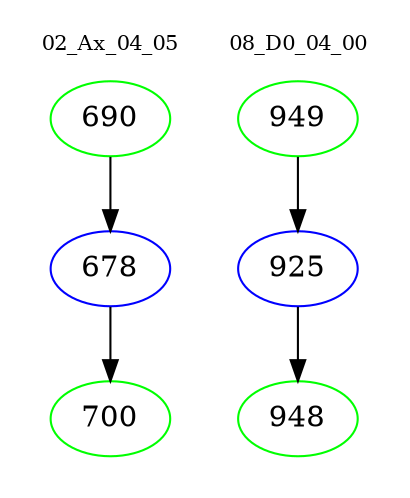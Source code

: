 digraph{
subgraph cluster_0 {
color = white
label = "02_Ax_04_05";
fontsize=10;
T0_690 [label="690", color="green"]
T0_690 -> T0_678 [color="black"]
T0_678 [label="678", color="blue"]
T0_678 -> T0_700 [color="black"]
T0_700 [label="700", color="green"]
}
subgraph cluster_1 {
color = white
label = "08_D0_04_00";
fontsize=10;
T1_949 [label="949", color="green"]
T1_949 -> T1_925 [color="black"]
T1_925 [label="925", color="blue"]
T1_925 -> T1_948 [color="black"]
T1_948 [label="948", color="green"]
}
}
